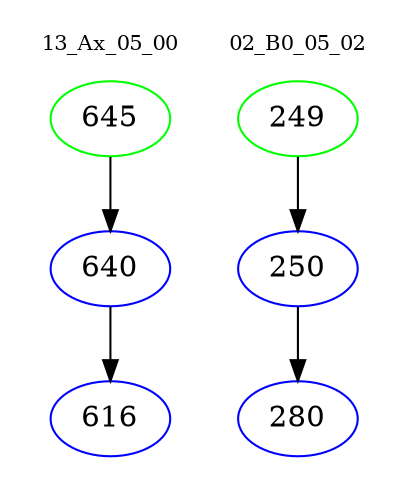 digraph{
subgraph cluster_0 {
color = white
label = "13_Ax_05_00";
fontsize=10;
T0_645 [label="645", color="green"]
T0_645 -> T0_640 [color="black"]
T0_640 [label="640", color="blue"]
T0_640 -> T0_616 [color="black"]
T0_616 [label="616", color="blue"]
}
subgraph cluster_1 {
color = white
label = "02_B0_05_02";
fontsize=10;
T1_249 [label="249", color="green"]
T1_249 -> T1_250 [color="black"]
T1_250 [label="250", color="blue"]
T1_250 -> T1_280 [color="black"]
T1_280 [label="280", color="blue"]
}
}
